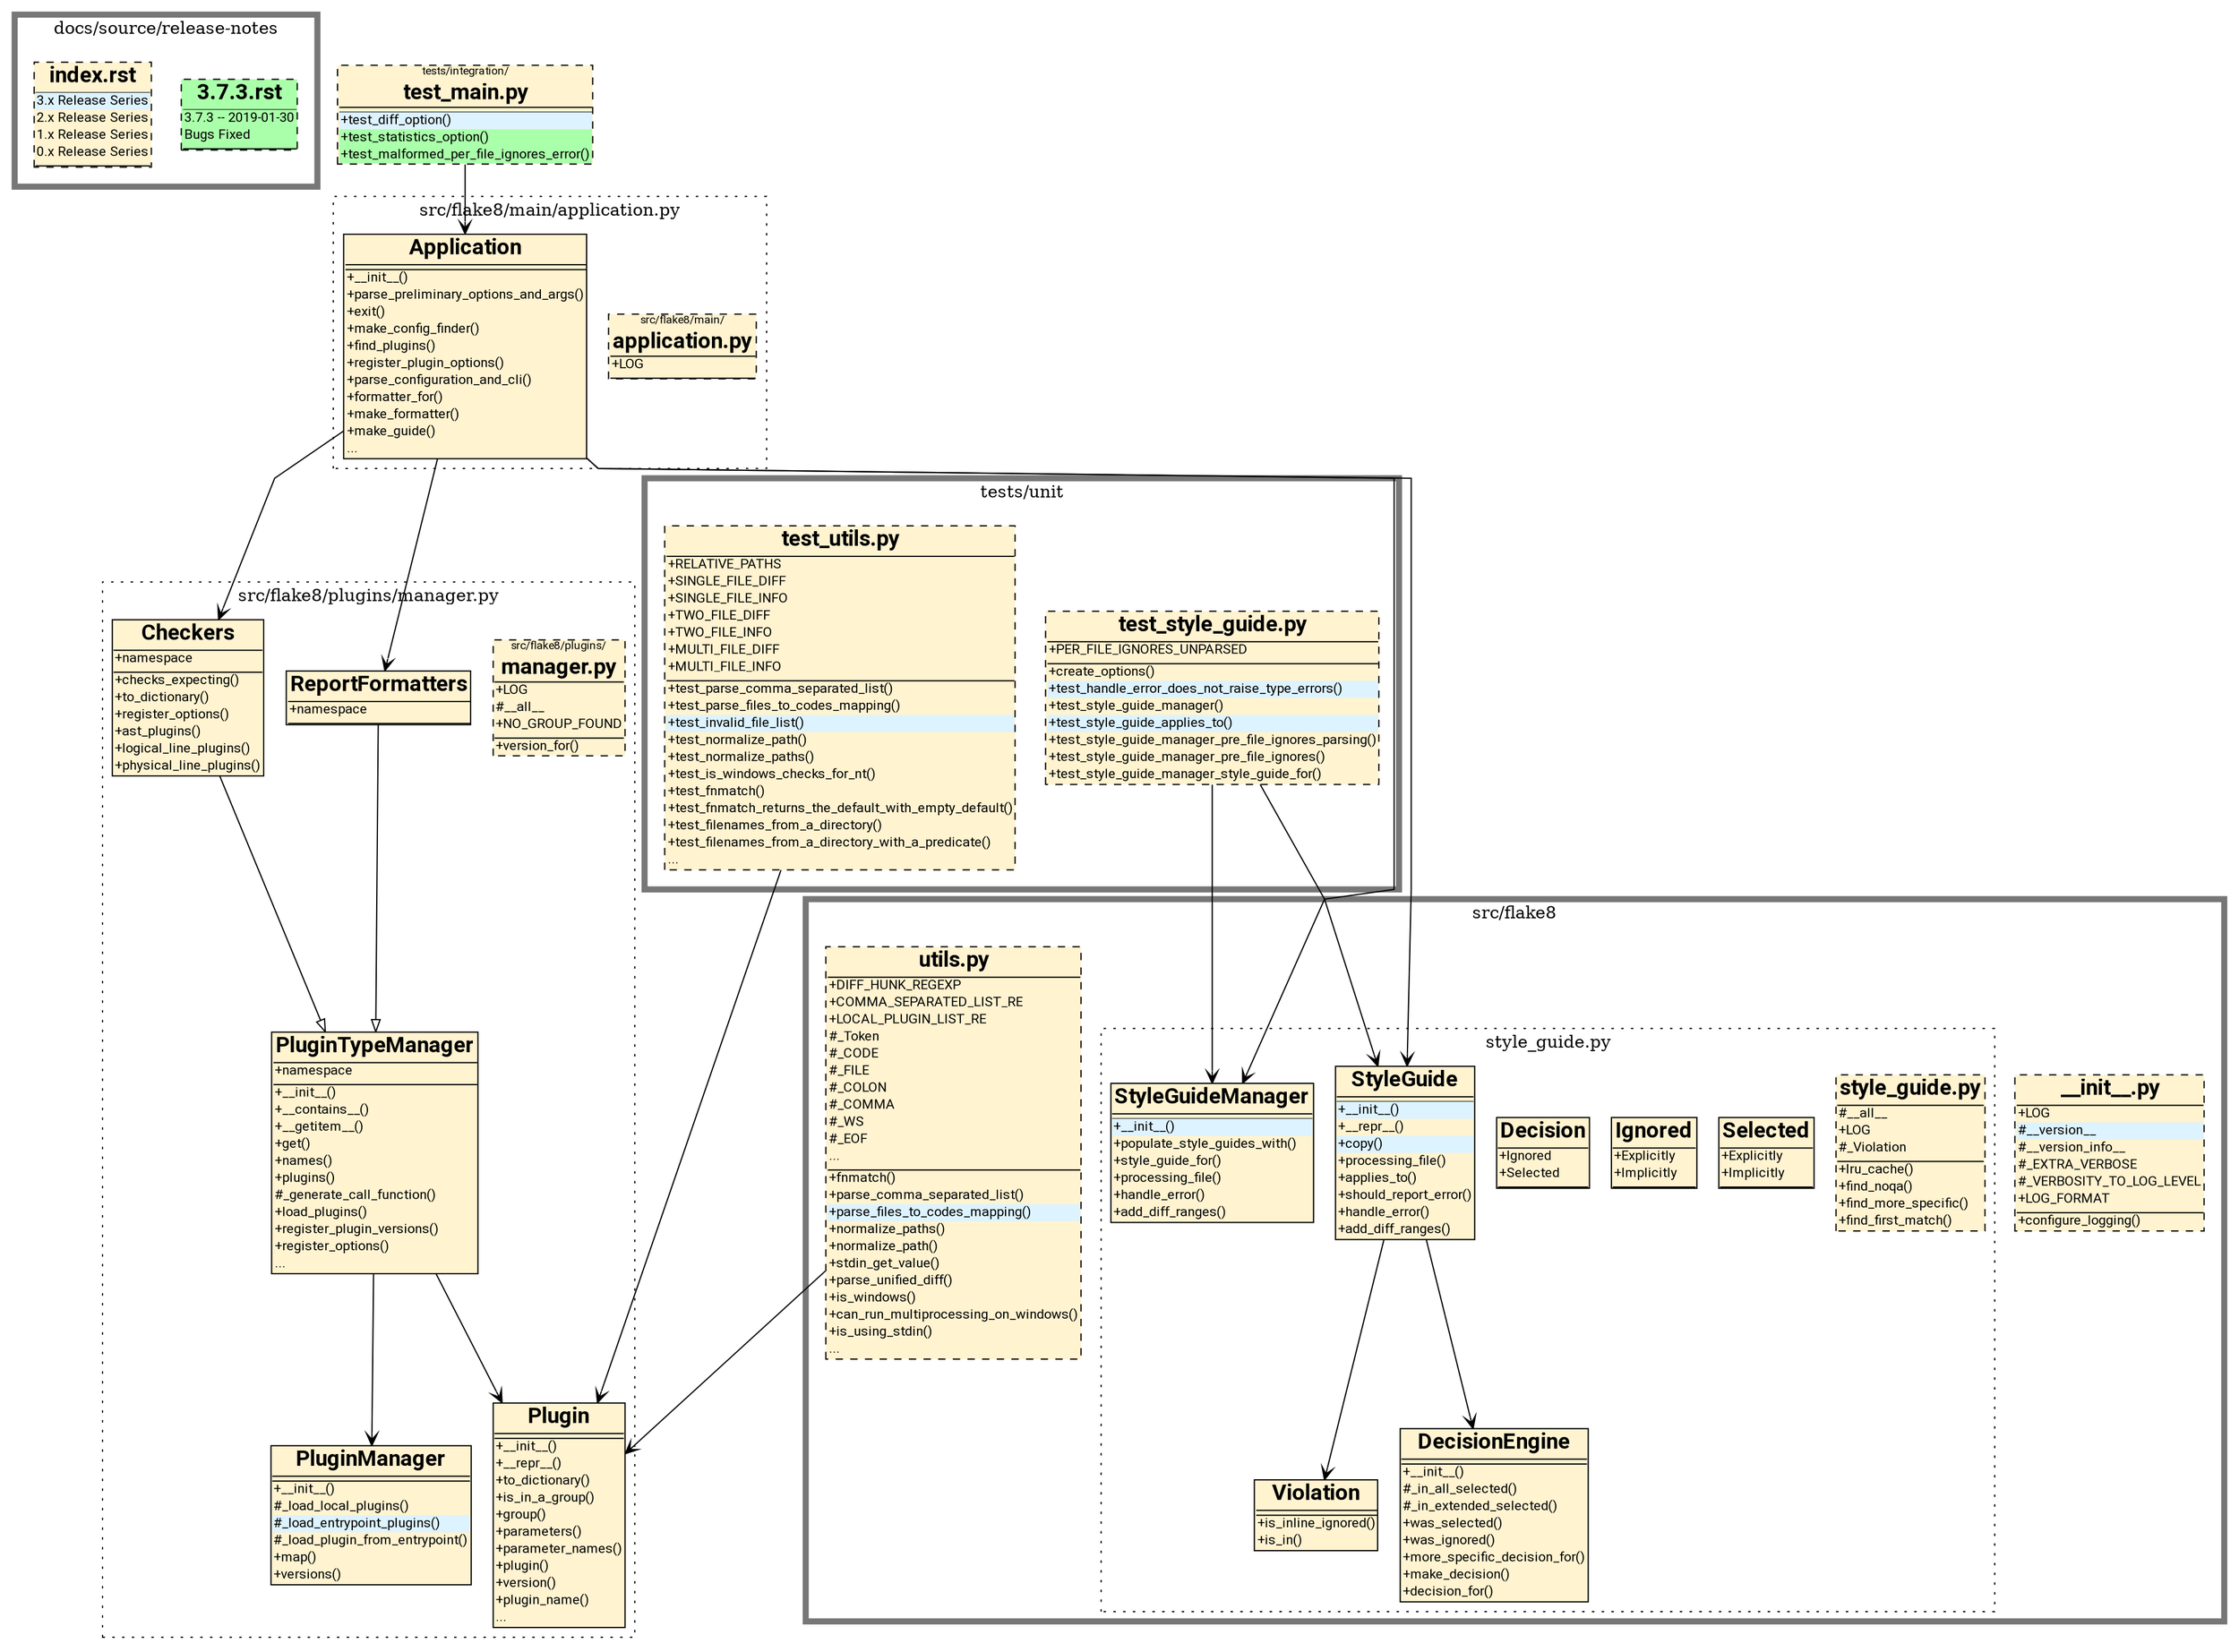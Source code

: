 digraph cl {
    bgcolor="white";
    size="104.16666666666667,104.16666666666667";
    dpi=96;
    outputorder=edgesfirst;
    maxiter=600;
    splines=compound;
    node [shape=none margin=0 style=filled fillcolor="#fff3d0"
        fontname="Roboto, Verdana, Arial" fontsize=11];
    edge [arrowhead=open]
subgraph cluster_p_docs_source_release_notes {
    label=<<table cellspacing="0" cellpadding="0" border="0">
<tr><td href="gitk:search_next {docs/source/release-notes}">docs/source/release-notes</td></tr></table>>;
    bgcolor="white";    color="#777777";    penwidth=5;subgraph cluster_docs_source_release_notes_______rst {
style=dotted;penwidth=1;color=black;href="filename:docs/source/release-notes/3.7.2.rst:gitk:scroll_to_file {docs/source/release-notes/3.7.2.rst}"    bgcolor="white";    label=<<table cellspacing="0" cellpadding="0" border="0">
<tr><td href="gitk:search_next {docs/source/release-notes/3.7.2.rst}">3.7.2.rst</td></tr></table>>;
    style=invis;
    label="";
docs_source_release_notes_______rst [label=<<table cellspacing="0" cellpadding="1" style="dashed">
<tr><td href="gitk:search_next {docs/source/release-notes/3.7.2.rst}" sides="b"><font point-size="18"><b>3.7.2.rst</b></font></td></tr>
<tr><td border="0" align="left" bgcolor="#ffaaaa" href="gitk:search_next {3.7.1 -- 2019-01-30}">3.7.1 -- 2019-01-30</td></tr>
<tr><td border="0" align="left" bgcolor="#aaffaa" href="gitk:search_next {3.7.2 -- 2019-01-30}">3.7.2 -- 2019-01-30</td></tr>
<tr><td border="0" align="left" href="gitk:search_next {Bugs Fixed}">Bugs Fixed</td></tr>
<tr><td sides="b"></td></tr></table>> ]
}
subgraph cluster_docs_source_release_notes_______rst {
style=dotted;penwidth=1;color=black;href="filename:docs/source/release-notes/3.7.3.rst:gitk:scroll_to_file {docs/source/release-notes/3.7.3.rst}"    bgcolor="white";    label=<<table cellspacing="0" cellpadding="0" border="0">
<tr><td href="gitk:search_next {docs/source/release-notes/3.7.3.rst}">3.7.3.rst</td></tr></table>>;
    style=invis;
    label="";
docs_source_release_notes_______rst [label=<<table cellspacing="0" cellpadding="1" style="dashed">
<tr><td href="gitk:search_next {docs/source/release-notes/3.7.3.rst}" sides="b"><font point-size="18"><b>3.7.3.rst</b></font></td></tr>
<tr><td border="0" align="left" bgcolor="#aaffaa" href="gitk:search_next {3.7.3 -- 2019-01-30}">3.7.3 -- 2019-01-30</td></tr>
<tr><td border="0" align="left" bgcolor="#aaffaa" href="gitk:search_next {Bugs Fixed}">Bugs Fixed</td></tr>
<tr><td sides="b"></td></tr></table>>  fillcolor="#aaffaa"]
}
subgraph cluster_docs_source_release_notes_index_rst {
style=dotted;penwidth=1;color=black;href="filename:docs/source/release-notes/index.rst:gitk:scroll_to_file {docs/source/release-notes/index.rst}"    bgcolor="white";    label=<<table cellspacing="0" cellpadding="0" border="0">
<tr><td href="gitk:search_next {docs/source/release-notes/index.rst}">index.rst</td></tr></table>>;
    style=invis;
    label="";
docs_source_release_notes_index_rst [label=<<table cellspacing="0" cellpadding="1" style="dashed">
<tr><td href="gitk:search_next {docs/source/release-notes/index.rst}" sides="b"><font point-size="18"><b>index.rst</b></font></td></tr>
<tr><td border="0" align="left" bgcolor="#ddf3ff" href="gitk:search_next {3.x Release Series}">3.x Release Series</td></tr>
<tr><td border="0" align="left" href="gitk:search_next {2.x Release Series}">2.x Release Series</td></tr>
<tr><td border="0" align="left" href="gitk:search_next {1.x Release Series}">1.x Release Series</td></tr>
<tr><td border="0" align="left" href="gitk:search_next {0.x Release Series}">0.x Release Series</td></tr>
<tr><td sides="b"></td></tr></table>> ]
}
}
subgraph cluster_p_src_flake_ {
    label=<<table cellspacing="0" cellpadding="0" border="0">
<tr><td href="gitk:search_next {src/flake8}">src/flake8</td></tr></table>>;
    bgcolor="white";    color="#777777";    penwidth=5;subgraph cluster_src_flake____init___py {
style=dotted;penwidth=1;color=black;href="filename:src/flake8/__init__.py:gitk:scroll_to_file {src/flake8/__init__.py}"    bgcolor="white";    label=<<table cellspacing="0" cellpadding="0" border="0">
<tr><td href="gitk:search_next {src/flake8/__init__.py}">__init__.py</td></tr></table>>;
    style=invis;
    label="";
src_flake____init___py [label=<<table cellspacing="0" cellpadding="1" style="dashed">
<tr><td href="gitk:search_next {src/flake8/__init__.py}" sides="b"><font point-size="18"><b>__init__.py</b></font></td></tr>
<tr><td border="0" align="left" href="gitk:search_next {LOG}">+LOG</td></tr>
<tr><td border="0" align="left" bgcolor="#ddf3ff" href="gitk:search_next {__version__}">#__version__</td></tr>
<tr><td border="0" align="left" href="gitk:search_next {__version_info__}">#__version_info__</td></tr>
<tr><td border="0" align="left" href="gitk:search_next {_EXTRA_VERBOSE}">#_EXTRA_VERBOSE</td></tr>
<tr><td border="0" align="left" href="gitk:search_next {_VERBOSITY_TO_LOG_LEVEL}">#_VERBOSITY_TO_LOG_LEVEL</td></tr>
<tr><td border="0" align="left" href="gitk:search_next {LOG_FORMAT}">+LOG_FORMAT</td></tr>
<tr><td sides="b"></td></tr>
<tr><td border="0" align="left" href="gitk:search_next {configure_logging}">+configure_logging()</td></tr></table>> ]
}
subgraph cluster_src_flake__style_guide_py {
style=dotted;penwidth=1;color=black;href="filename:src/flake8/style_guide.py:gitk:scroll_to_file {src/flake8/style_guide.py}"    bgcolor="white";    label=<<table cellspacing="0" cellpadding="0" border="0">
<tr><td href="gitk:search_next {src/flake8/style_guide.py}">style_guide.py</td></tr></table>>;
src_flake__style_guide_py [label=<<table cellspacing="0" cellpadding="1" style="dashed">
<tr><td href="gitk:search_next {src/flake8/style_guide.py}" sides="b"><font point-size="18"><b>style_guide.py</b></font></td></tr>
<tr><td border="0" align="left" href="gitk:search_next {__all__}">#__all__</td></tr>
<tr><td border="0" align="left" href="gitk:search_next {LOG}">+LOG</td></tr>
<tr><td border="0" align="left" href="gitk:search_next {_Violation}">#_Violation</td></tr>
<tr><td sides="b"></td></tr>
<tr><td border="0" align="left" href="gitk:search_next {lru_cache}">+lru_cache()</td></tr>
<tr><td border="0" align="left" href="gitk:search_next {find_noqa}">+find_noqa()</td></tr>
<tr><td border="0" align="left" href="gitk:search_next {find_more_specific}">+find_more_specific()</td></tr>
<tr><td border="0" align="left" href="gitk:search_next {find_first_match}">+find_first_match()</td></tr></table>> ]
src_flake__style_guide_py_Selected [label=<<table cellspacing="0" cellpadding="1">
<tr><td href="gitk:search_next {Selected}" sides="b"><font point-size="18"><b>Selected</b></font></td></tr>
<tr><td border="0" align="left" href="gitk:search_next {Explicitly}">+Explicitly</td></tr>
<tr><td border="0" align="left" href="gitk:search_next {Implicitly}">+Implicitly</td></tr>
<tr><td sides="b"></td></tr></table>> ]
src_flake__style_guide_py_Ignored [label=<<table cellspacing="0" cellpadding="1">
<tr><td href="gitk:search_next {Ignored}" sides="b"><font point-size="18"><b>Ignored</b></font></td></tr>
<tr><td border="0" align="left" href="gitk:search_next {Explicitly}">+Explicitly</td></tr>
<tr><td border="0" align="left" href="gitk:search_next {Implicitly}">+Implicitly</td></tr>
<tr><td sides="b"></td></tr></table>> ]
src_flake__style_guide_py_Decision [label=<<table cellspacing="0" cellpadding="1">
<tr><td href="gitk:search_next {Decision}" sides="b"><font point-size="18"><b>Decision</b></font></td></tr>
<tr><td border="0" align="left" href="gitk:search_next {Ignored}">+Ignored</td></tr>
<tr><td border="0" align="left" href="gitk:search_next {Selected}">+Selected</td></tr>
<tr><td sides="b"></td></tr></table>> ]
src_flake__style_guide_py_Violation [label=<<table cellspacing="0" cellpadding="1">
<tr><td href="gitk:search_next {Violation}" sides="b"><font point-size="18"><b>Violation</b></font></td></tr>
<tr><td sides="b"></td></tr>
<tr><td border="0" align="left" href="gitk:search_next {is_inline_ignored}">+is_inline_ignored()</td></tr>
<tr><td border="0" align="left" href="gitk:search_next {is_in}">+is_in()</td></tr></table>> ]
src_flake__style_guide_py_DecisionEngine [label=<<table cellspacing="0" cellpadding="1">
<tr><td href="gitk:search_next {DecisionEngine}" sides="b"><font point-size="18"><b>DecisionEngine</b></font></td></tr>
<tr><td sides="b"></td></tr>
<tr><td border="0" align="left" href="gitk:search_next {__init__}">+__init__()</td></tr>
<tr><td border="0" align="left" href="gitk:search_next {_in_all_selected}">#_in_all_selected()</td></tr>
<tr><td border="0" align="left" href="gitk:search_next {_in_extended_selected}">#_in_extended_selected()</td></tr>
<tr><td border="0" align="left" href="gitk:search_next {was_selected}">+was_selected()</td></tr>
<tr><td border="0" align="left" href="gitk:search_next {was_ignored}">+was_ignored()</td></tr>
<tr><td border="0" align="left" href="gitk:search_next {more_specific_decision_for}">+more_specific_decision_for()</td></tr>
<tr><td border="0" align="left" href="gitk:search_next {make_decision}">+make_decision()</td></tr>
<tr><td border="0" align="left" href="gitk:search_next {decision_for}">+decision_for()</td></tr></table>> ]
src_flake__style_guide_py_StyleGuideManager [label=<<table cellspacing="0" cellpadding="1">
<tr><td href="gitk:search_next {StyleGuideManager}" sides="b"><font point-size="18"><b>StyleGuideManager</b></font></td></tr>
<tr><td sides="b"></td></tr>
<tr><td border="0" align="left" bgcolor="#ddf3ff" href="gitk:search_next {__init__}">+__init__()</td></tr>
<tr><td border="0" align="left" href="gitk:search_next {populate_style_guides_with}">+populate_style_guides_with()</td></tr>
<tr><td border="0" align="left" href="gitk:search_next {style_guide_for}">+style_guide_for()</td></tr>
<tr><td border="0" align="left" href="gitk:search_next {processing_file}">+processing_file()</td></tr>
<tr><td border="0" align="left" href="gitk:search_next {handle_error}">+handle_error()</td></tr>
<tr><td border="0" align="left" href="gitk:search_next {add_diff_ranges}">+add_diff_ranges()</td></tr></table>> ]
src_flake__style_guide_py_StyleGuide [label=<<table cellspacing="0" cellpadding="1">
<tr><td href="gitk:search_next {StyleGuide}" sides="b"><font point-size="18"><b>StyleGuide</b></font></td></tr>
<tr><td sides="b"></td></tr>
<tr><td border="0" align="left" bgcolor="#ddf3ff" href="gitk:search_next {__init__}">+__init__()</td></tr>
<tr><td border="0" align="left" href="gitk:search_next {__repr__}">+__repr__()</td></tr>
<tr><td border="0" align="left" bgcolor="#ddf3ff" href="gitk:search_next {copy}">+copy()</td></tr>
<tr><td border="0" align="left" href="gitk:search_next {processing_file}">+processing_file()</td></tr>
<tr><td border="0" align="left" href="gitk:search_next {applies_to}">+applies_to()</td></tr>
<tr><td border="0" align="left" href="gitk:search_next {should_report_error}">+should_report_error()</td></tr>
<tr><td border="0" align="left" href="gitk:search_next {handle_error}">+handle_error()</td></tr>
<tr><td border="0" align="left" href="gitk:search_next {add_diff_ranges}">+add_diff_ranges()</td></tr></table>> ]
}
subgraph cluster_src_flake__utils_py {
style=dotted;penwidth=1;color=black;href="filename:src/flake8/utils.py:gitk:scroll_to_file {src/flake8/utils.py}"    bgcolor="white";    label=<<table cellspacing="0" cellpadding="0" border="0">
<tr><td href="gitk:search_next {src/flake8/utils.py}">utils.py</td></tr></table>>;
    style=invis;
    label="";
src_flake__utils_py [label=<<table cellspacing="0" cellpadding="1" style="dashed">
<tr><td href="gitk:search_next {src/flake8/utils.py}" sides="b"><font point-size="18"><b>utils.py</b></font></td></tr>
<tr><td border="0" align="left" href="gitk:search_next {DIFF_HUNK_REGEXP}">+DIFF_HUNK_REGEXP</td></tr>
<tr><td border="0" align="left" href="gitk:search_next {COMMA_SEPARATED_LIST_RE}">+COMMA_SEPARATED_LIST_RE</td></tr>
<tr><td border="0" align="left" href="gitk:search_next {LOCAL_PLUGIN_LIST_RE}">+LOCAL_PLUGIN_LIST_RE</td></tr>
<tr><td border="0" align="left" href="gitk:search_next {_Token}">#_Token</td></tr>
<tr><td border="0" align="left" href="gitk:search_next {_CODE}">#_CODE</td></tr>
<tr><td border="0" align="left" href="gitk:search_next {_FILE}">#_FILE</td></tr>
<tr><td border="0" align="left" href="gitk:search_next {_COLON}">#_COLON</td></tr>
<tr><td border="0" align="left" href="gitk:search_next {_COMMA}">#_COMMA</td></tr>
<tr><td border="0" align="left" href="gitk:search_next {_WS}">#_WS</td></tr>
<tr><td border="0" align="left" href="gitk:search_next {_EOF}">#_EOF</td></tr>
<tr><td border="0" align="left">...</td></tr>
<tr><td sides="b"></td></tr>
<tr><td border="0" align="left" href="gitk:search_next {fnmatch}">+fnmatch()</td></tr>
<tr><td border="0" align="left" href="gitk:search_next {parse_comma_separated_list}">+parse_comma_separated_list()</td></tr>
<tr><td border="0" align="left" bgcolor="#ddf3ff" href="gitk:search_next {parse_files_to_codes_mapping}">+parse_files_to_codes_mapping()</td></tr>
<tr><td border="0" align="left" href="gitk:search_next {normalize_paths}">+normalize_paths()</td></tr>
<tr><td border="0" align="left" href="gitk:search_next {normalize_path}">+normalize_path()</td></tr>
<tr><td border="0" align="left" href="gitk:search_next {stdin_get_value}">+stdin_get_value()</td></tr>
<tr><td border="0" align="left" href="gitk:search_next {parse_unified_diff}">+parse_unified_diff()</td></tr>
<tr><td border="0" align="left" href="gitk:search_next {is_windows}">+is_windows()</td></tr>
<tr><td border="0" align="left" href="gitk:search_next {can_run_multiprocessing_on_windows}">+can_run_multiprocessing_on_windows()</td></tr>
<tr><td border="0" align="left" href="gitk:search_next {is_using_stdin}">+is_using_stdin()</td></tr>
<tr><td border="0" align="left">...</td></tr></table>> ]
}
}
subgraph p_src_flake__main {
subgraph cluster_src_flake__main_application_py {
style=dotted;penwidth=1;color=black;href="filename:src/flake8/main/application.py:gitk:scroll_to_file {src/flake8/main/application.py}"    bgcolor="white";    label=<<table cellspacing="0" cellpadding="0" border="0">
<tr><td href="gitk:search_next {src/flake8/main/application.py}">src/flake8/main/application.py</td></tr></table>>;
src_flake__main_application_py [label=<<table cellspacing="0" cellpadding="1" style="dashed">
<tr><td href="gitk:search_next {src/flake8/main/application.py}" sides="b"><font point-size="11"><sup>src/flake8/main/</sup><br/></font><font point-size="18"><b>application.py</b></font></td></tr>
<tr><td border="0" align="left" href="gitk:search_next {LOG}">+LOG</td></tr>
<tr><td sides="b"></td></tr></table>> ]
src_flake__main_application_py_Application [label=<<table cellspacing="0" cellpadding="1">
<tr><td href="gitk:search_next {Application}" sides="b"><font point-size="18"><b>Application</b></font></td></tr>
<tr><td sides="b"></td></tr>
<tr><td border="0" align="left" href="gitk:search_next {__init__}">+__init__()</td></tr>
<tr><td border="0" align="left" href="gitk:search_next {parse_preliminary_options_and_args}">+parse_preliminary_options_and_args()</td></tr>
<tr><td border="0" align="left" href="gitk:search_next {exit}">+exit()</td></tr>
<tr><td border="0" align="left" href="gitk:search_next {make_config_finder}">+make_config_finder()</td></tr>
<tr><td border="0" align="left" href="gitk:search_next {find_plugins}">+find_plugins()</td></tr>
<tr><td border="0" align="left" href="gitk:search_next {register_plugin_options}">+register_plugin_options()</td></tr>
<tr><td border="0" align="left" href="gitk:search_next {parse_configuration_and_cli}">+parse_configuration_and_cli()</td></tr>
<tr><td border="0" align="left" href="gitk:search_next {formatter_for}">+formatter_for()</td></tr>
<tr><td border="0" align="left" href="gitk:search_next {make_formatter}">+make_formatter()</td></tr>
<tr><td border="0" align="left" href="gitk:search_next {make_guide}">+make_guide()</td></tr>
<tr><td border="0" align="left">...</td></tr></table>> ]
}
}
subgraph p_src_flake__plugins {
subgraph cluster_src_flake__plugins_manager_py {
style=dotted;penwidth=1;color=black;href="filename:src/flake8/plugins/manager.py:gitk:scroll_to_file {src/flake8/plugins/manager.py}"    bgcolor="white";    label=<<table cellspacing="0" cellpadding="0" border="0">
<tr><td href="gitk:search_next {src/flake8/plugins/manager.py}">src/flake8/plugins/manager.py</td></tr></table>>;
src_flake__plugins_manager_py [label=<<table cellspacing="0" cellpadding="1" style="dashed">
<tr><td href="gitk:search_next {src/flake8/plugins/manager.py}" sides="b"><font point-size="11"><sup>src/flake8/plugins/</sup><br/></font><font point-size="18"><b>manager.py</b></font></td></tr>
<tr><td border="0" align="left" href="gitk:search_next {LOG}">+LOG</td></tr>
<tr><td border="0" align="left" href="gitk:search_next {__all__}">#__all__</td></tr>
<tr><td border="0" align="left" href="gitk:search_next {NO_GROUP_FOUND}">+NO_GROUP_FOUND</td></tr>
<tr><td sides="b"></td></tr>
<tr><td border="0" align="left" href="gitk:search_next {version_for}">+version_for()</td></tr></table>> ]
src_flake__plugins_manager_py_Plugin [label=<<table cellspacing="0" cellpadding="1">
<tr><td href="gitk:search_next {Plugin}" sides="b"><font point-size="18"><b>Plugin</b></font></td></tr>
<tr><td sides="b"></td></tr>
<tr><td border="0" align="left" href="gitk:search_next {__init__}">+__init__()</td></tr>
<tr><td border="0" align="left" href="gitk:search_next {__repr__}">+__repr__()</td></tr>
<tr><td border="0" align="left" href="gitk:search_next {to_dictionary}">+to_dictionary()</td></tr>
<tr><td border="0" align="left" href="gitk:search_next {is_in_a_group}">+is_in_a_group()</td></tr>
<tr><td border="0" align="left" href="gitk:search_next {group}">+group()</td></tr>
<tr><td border="0" align="left" href="gitk:search_next {parameters}">+parameters()</td></tr>
<tr><td border="0" align="left" href="gitk:search_next {parameter_names}">+parameter_names()</td></tr>
<tr><td border="0" align="left" href="gitk:search_next {plugin}">+plugin()</td></tr>
<tr><td border="0" align="left" href="gitk:search_next {version}">+version()</td></tr>
<tr><td border="0" align="left" href="gitk:search_next {plugin_name}">+plugin_name()</td></tr>
<tr><td border="0" align="left">...</td></tr></table>> ]
src_flake__plugins_manager_py_PluginManager [label=<<table cellspacing="0" cellpadding="1">
<tr><td href="gitk:search_next {PluginManager}" sides="b"><font point-size="18"><b>PluginManager</b></font></td></tr>
<tr><td sides="b"></td></tr>
<tr><td border="0" align="left" href="gitk:search_next {__init__}">+__init__()</td></tr>
<tr><td border="0" align="left" href="gitk:search_next {_load_local_plugins}">#_load_local_plugins()</td></tr>
<tr><td border="0" align="left" bgcolor="#ddf3ff" href="gitk:search_next {_load_entrypoint_plugins}">#_load_entrypoint_plugins()</td></tr>
<tr><td border="0" align="left" href="gitk:search_next {_load_plugin_from_entrypoint}">#_load_plugin_from_entrypoint()</td></tr>
<tr><td border="0" align="left" href="gitk:search_next {map}">+map()</td></tr>
<tr><td border="0" align="left" href="gitk:search_next {versions}">+versions()</td></tr></table>> ]
src_flake__plugins_manager_py_PluginTypeManager [label=<<table cellspacing="0" cellpadding="1">
<tr><td href="gitk:search_next {PluginTypeManager}" sides="b"><font point-size="18"><b>PluginTypeManager</b></font></td></tr>
<tr><td border="0" align="left" href="gitk:search_next {namespace}">+namespace</td></tr>
<tr><td sides="b"></td></tr>
<tr><td border="0" align="left" href="gitk:search_next {__init__}">+__init__()</td></tr>
<tr><td border="0" align="left" href="gitk:search_next {__contains__}">+__contains__()</td></tr>
<tr><td border="0" align="left" href="gitk:search_next {__getitem__}">+__getitem__()</td></tr>
<tr><td border="0" align="left" href="gitk:search_next {get}">+get()</td></tr>
<tr><td border="0" align="left" href="gitk:search_next {names}">+names()</td></tr>
<tr><td border="0" align="left" href="gitk:search_next {plugins}">+plugins()</td></tr>
<tr><td border="0" align="left" href="gitk:search_next {_generate_call_function}">#_generate_call_function()</td></tr>
<tr><td border="0" align="left" href="gitk:search_next {load_plugins}">+load_plugins()</td></tr>
<tr><td border="0" align="left" href="gitk:search_next {register_plugin_versions}">+register_plugin_versions()</td></tr>
<tr><td border="0" align="left" href="gitk:search_next {register_options}">+register_options()</td></tr>
<tr><td border="0" align="left">...</td></tr></table>> ]
src_flake__plugins_manager_py_Checkers [label=<<table cellspacing="0" cellpadding="1">
<tr><td href="gitk:search_next {Checkers}" sides="b"><font point-size="18"><b>Checkers</b></font></td></tr>
<tr><td border="0" align="left" href="gitk:search_next {namespace}">+namespace</td></tr>
<tr><td sides="b"></td></tr>
<tr><td border="0" align="left" href="gitk:search_next {checks_expecting}">+checks_expecting()</td></tr>
<tr><td border="0" align="left" href="gitk:search_next {to_dictionary}">+to_dictionary()</td></tr>
<tr><td border="0" align="left" href="gitk:search_next {register_options}">+register_options()</td></tr>
<tr><td border="0" align="left" href="gitk:search_next {ast_plugins}">+ast_plugins()</td></tr>
<tr><td border="0" align="left" href="gitk:search_next {logical_line_plugins}">+logical_line_plugins()</td></tr>
<tr><td border="0" align="left" href="gitk:search_next {physical_line_plugins}">+physical_line_plugins()</td></tr></table>> ]
src_flake__plugins_manager_py_ReportFormatters [label=<<table cellspacing="0" cellpadding="1">
<tr><td href="gitk:search_next {ReportFormatters}" sides="b"><font point-size="18"><b>ReportFormatters</b></font></td></tr>
<tr><td border="0" align="left" href="gitk:search_next {namespace}">+namespace</td></tr>
<tr><td sides="b"></td></tr></table>> ]
}
}
subgraph p_tests_integration {
subgraph cluster_tests_integration_test_main_py {
style=dotted;penwidth=1;color=black;href="filename:tests/integration/test_main.py:gitk:scroll_to_file {tests/integration/test_main.py}"    bgcolor="white";    label=<<table cellspacing="0" cellpadding="0" border="0">
<tr><td href="gitk:search_next {tests/integration/test_main.py}">tests/integration/test_main.py</td></tr></table>>;
    style=invis;
    label="";
tests_integration_test_main_py [label=<<table cellspacing="0" cellpadding="1" style="dashed">
<tr><td href="gitk:search_next {tests/integration/test_main.py}" sides="b"><font point-size="11"><sup>tests/integration/</sup><br/></font><font point-size="18"><b>test_main.py</b></font></td></tr>
<tr><td sides="b"></td></tr>
<tr><td border="0" align="left" bgcolor="#ddf3ff" href="gitk:search_next {test_diff_option}">+test_diff_option()</td></tr>
<tr><td border="0" align="left" bgcolor="#aaffaa" href="gitk:search_next {test_statistics_option}">+test_statistics_option()</td></tr>
<tr><td border="0" align="left" bgcolor="#aaffaa" href="gitk:search_next {test_malformed_per_file_ignores_error}">+test_malformed_per_file_ignores_error()</td></tr></table>> ]
}
}
subgraph cluster_p_tests_unit {
    label=<<table cellspacing="0" cellpadding="0" border="0">
<tr><td href="gitk:search_next {tests/unit}">tests/unit</td></tr></table>>;
    bgcolor="white";    color="#777777";    penwidth=5;subgraph cluster_tests_unit_test_style_guide_py {
style=dotted;penwidth=1;color=black;href="filename:tests/unit/test_style_guide.py:gitk:scroll_to_file {tests/unit/test_style_guide.py}"    bgcolor="white";    label=<<table cellspacing="0" cellpadding="0" border="0">
<tr><td href="gitk:search_next {tests/unit/test_style_guide.py}">test_style_guide.py</td></tr></table>>;
    style=invis;
    label="";
tests_unit_test_style_guide_py [label=<<table cellspacing="0" cellpadding="1" style="dashed">
<tr><td href="gitk:search_next {tests/unit/test_style_guide.py}" sides="b"><font point-size="18"><b>test_style_guide.py</b></font></td></tr>
<tr><td border="0" align="left" href="gitk:search_next {PER_FILE_IGNORES_UNPARSED}">+PER_FILE_IGNORES_UNPARSED</td></tr>
<tr><td sides="b"></td></tr>
<tr><td border="0" align="left" href="gitk:search_next {create_options}">+create_options()</td></tr>
<tr><td border="0" align="left" bgcolor="#ddf3ff" href="gitk:search_next {test_handle_error_does_not_raise_type_errors}">+test_handle_error_does_not_raise_type_errors()</td></tr>
<tr><td border="0" align="left" href="gitk:search_next {test_style_guide_manager}">+test_style_guide_manager()</td></tr>
<tr><td border="0" align="left" bgcolor="#ddf3ff" href="gitk:search_next {test_style_guide_applies_to}">+test_style_guide_applies_to()</td></tr>
<tr><td border="0" align="left" href="gitk:search_next {test_style_guide_manager_pre_file_ignores_parsing}">+test_style_guide_manager_pre_file_ignores_parsing()</td></tr>
<tr><td border="0" align="left" href="gitk:search_next {test_style_guide_manager_pre_file_ignores}">+test_style_guide_manager_pre_file_ignores()</td></tr>
<tr><td border="0" align="left" href="gitk:search_next {test_style_guide_manager_style_guide_for}">+test_style_guide_manager_style_guide_for()</td></tr></table>> ]
}
subgraph cluster_tests_unit_test_utils_py {
style=dotted;penwidth=1;color=black;href="filename:tests/unit/test_utils.py:gitk:scroll_to_file {tests/unit/test_utils.py}"    bgcolor="white";    label=<<table cellspacing="0" cellpadding="0" border="0">
<tr><td href="gitk:search_next {tests/unit/test_utils.py}">test_utils.py</td></tr></table>>;
    style=invis;
    label="";
tests_unit_test_utils_py [label=<<table cellspacing="0" cellpadding="1" style="dashed">
<tr><td href="gitk:search_next {tests/unit/test_utils.py}" sides="b"><font point-size="18"><b>test_utils.py</b></font></td></tr>
<tr><td border="0" align="left" href="gitk:search_next {RELATIVE_PATHS}">+RELATIVE_PATHS</td></tr>
<tr><td border="0" align="left" href="gitk:search_next {SINGLE_FILE_DIFF}">+SINGLE_FILE_DIFF</td></tr>
<tr><td border="0" align="left" href="gitk:search_next {SINGLE_FILE_INFO}">+SINGLE_FILE_INFO</td></tr>
<tr><td border="0" align="left" href="gitk:search_next {TWO_FILE_DIFF}">+TWO_FILE_DIFF</td></tr>
<tr><td border="0" align="left" href="gitk:search_next {TWO_FILE_INFO}">+TWO_FILE_INFO</td></tr>
<tr><td border="0" align="left" href="gitk:search_next {MULTI_FILE_DIFF}">+MULTI_FILE_DIFF</td></tr>
<tr><td border="0" align="left" href="gitk:search_next {MULTI_FILE_INFO}">+MULTI_FILE_INFO</td></tr>
<tr><td sides="b"></td></tr>
<tr><td border="0" align="left" href="gitk:search_next {test_parse_comma_separated_list}">+test_parse_comma_separated_list()</td></tr>
<tr><td border="0" align="left" href="gitk:search_next {test_parse_files_to_codes_mapping}">+test_parse_files_to_codes_mapping()</td></tr>
<tr><td border="0" align="left" bgcolor="#ddf3ff" href="gitk:search_next {test_invalid_file_list}">+test_invalid_file_list()</td></tr>
<tr><td border="0" align="left" href="gitk:search_next {test_normalize_path}">+test_normalize_path()</td></tr>
<tr><td border="0" align="left" href="gitk:search_next {test_normalize_paths}">+test_normalize_paths()</td></tr>
<tr><td border="0" align="left" href="gitk:search_next {test_is_windows_checks_for_nt}">+test_is_windows_checks_for_nt()</td></tr>
<tr><td border="0" align="left" href="gitk:search_next {test_fnmatch}">+test_fnmatch()</td></tr>
<tr><td border="0" align="left" href="gitk:search_next {test_fnmatch_returns_the_default_with_empty_default}">+test_fnmatch_returns_the_default_with_empty_default()</td></tr>
<tr><td border="0" align="left" href="gitk:search_next {test_filenames_from_a_directory}">+test_filenames_from_a_directory()</td></tr>
<tr><td border="0" align="left" href="gitk:search_next {test_filenames_from_a_directory_with_a_predicate}">+test_filenames_from_a_directory_with_a_predicate()</td></tr>
<tr><td border="0" align="left">...</td></tr></table>> ]
}
}
src_flake__main_application_py_Application -> src_flake__plugins_manager_py_Checkers []
src_flake__main_application_py_Application -> src_flake__plugins_manager_py_ReportFormatters []
src_flake__main_application_py_Application -> src_flake__style_guide_py_StyleGuideManager []
src_flake__main_application_py_Application -> src_flake__style_guide_py_StyleGuide []
src_flake__plugins_manager_py_PluginTypeManager -> src_flake__plugins_manager_py_Plugin []
src_flake__plugins_manager_py_PluginTypeManager -> src_flake__plugins_manager_py_PluginManager []
src_flake__style_guide_py_StyleGuide -> src_flake__style_guide_py_Violation []
src_flake__style_guide_py_StyleGuide -> src_flake__style_guide_py_DecisionEngine []
src_flake__utils_py -> src_flake__plugins_manager_py_Plugin []
tests_integration_test_main_py -> src_flake__main_application_py_Application []
tests_unit_test_style_guide_py -> src_flake__style_guide_py_StyleGuide []
tests_unit_test_style_guide_py -> src_flake__style_guide_py_StyleGuideManager []
tests_unit_test_utils_py -> src_flake__plugins_manager_py_Plugin []
    edge [arrowhead=empty];
src_flake__plugins_manager_py_Checkers -> src_flake__plugins_manager_py_PluginTypeManager []
src_flake__plugins_manager_py_ReportFormatters -> src_flake__plugins_manager_py_PluginTypeManager []
}

